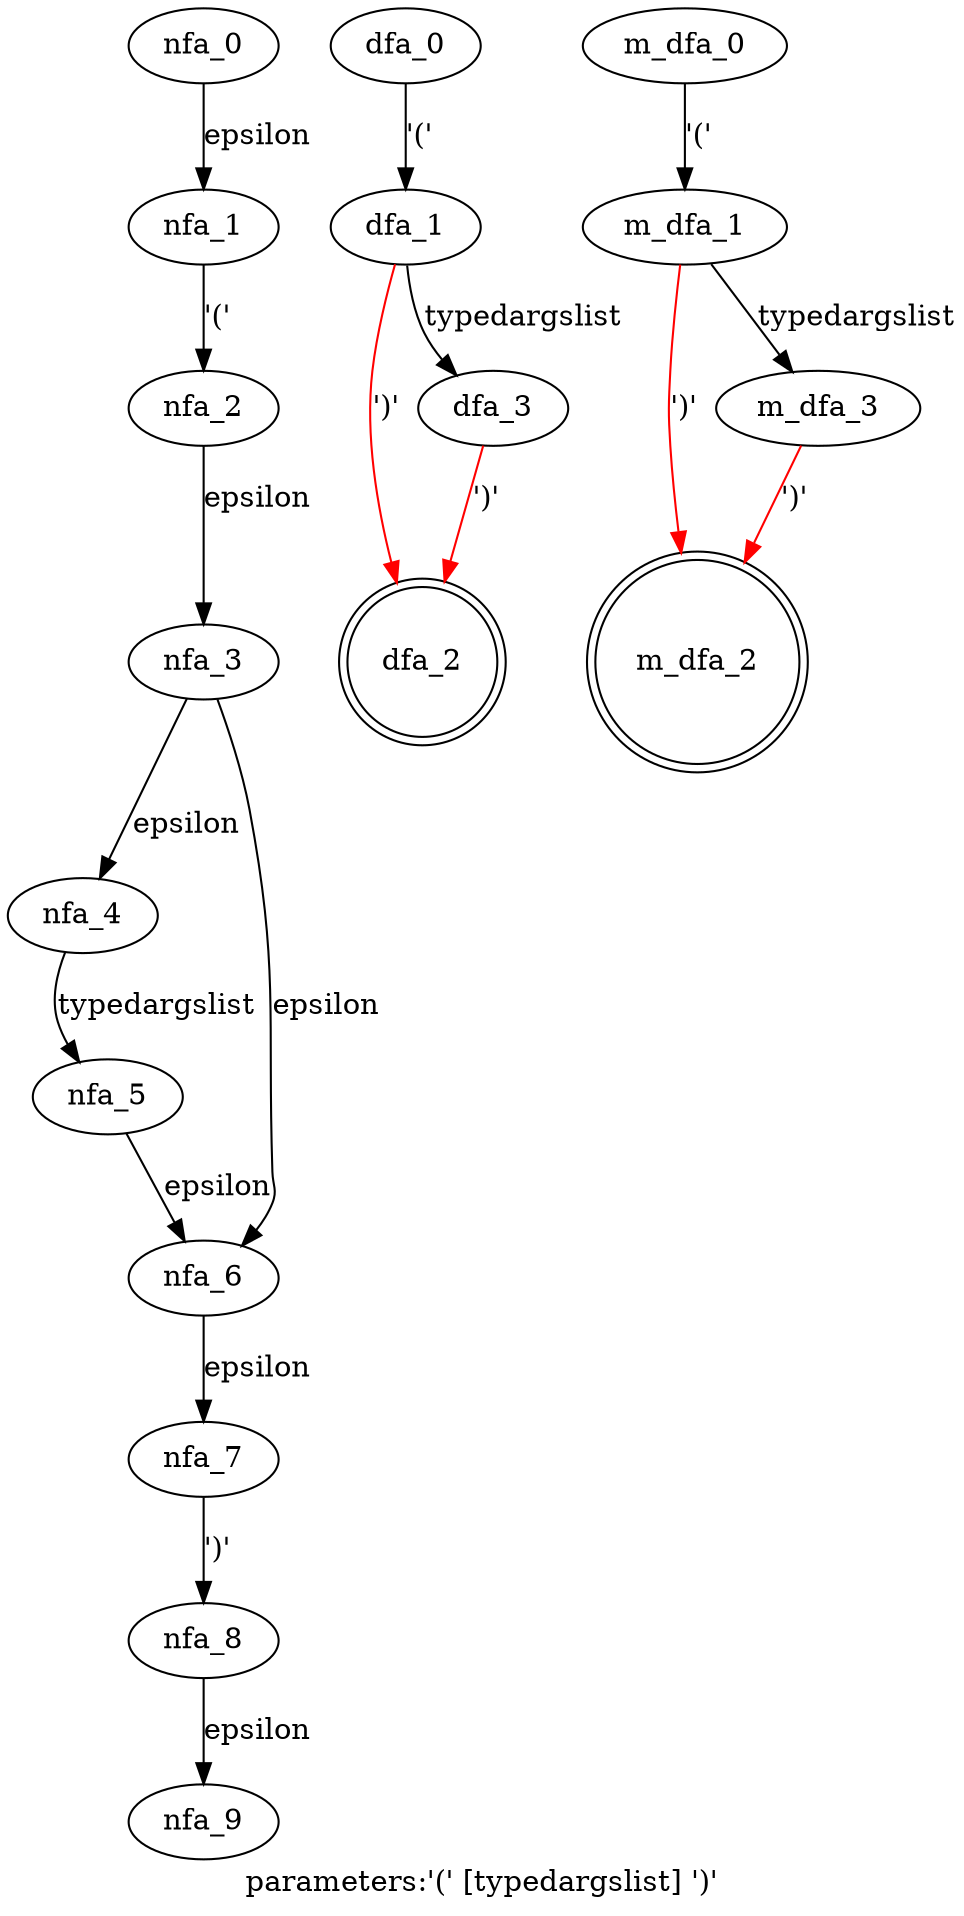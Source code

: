 digraph parameters {
 graph[label="parameters:'(' [typedargslist] ')'"]
 subgraph parameters_nfa {
  nfa_0->nfa_1[label="epsilon"]
  nfa_1->nfa_2[label="'('"]
  nfa_2->nfa_3[label="epsilon"]
  nfa_3->nfa_4[label="epsilon"]
  nfa_4->nfa_5[label="typedargslist"]
  nfa_5->nfa_6[label="epsilon"]
  nfa_6->nfa_7[label="epsilon"]
  nfa_7->nfa_8[label="')'"]
  nfa_8->nfa_9[label="epsilon"]
  nfa_3->nfa_6[label="epsilon"]
  }
 subgraph parameters_dfa {
  dfa_0->dfa_1[label="'('"]
  dfa_1->dfa_2[label="')'",color=red]
  dfa_1->dfa_3[label="typedargslist"]
  dfa_3->dfa_2[label="')'",color=red]
  dfa_2[shape=doublecircle]
  }
 subgraph parameters_m_dfa {
  m_dfa_0->m_dfa_1[label="'('"]
  m_dfa_1->m_dfa_2[label="')'",color=red]
  m_dfa_1->m_dfa_3[label="typedargslist"]
  m_dfa_3->m_dfa_2[label="')'",color=red]
  m_dfa_2[shape=doublecircle]
  }
}
